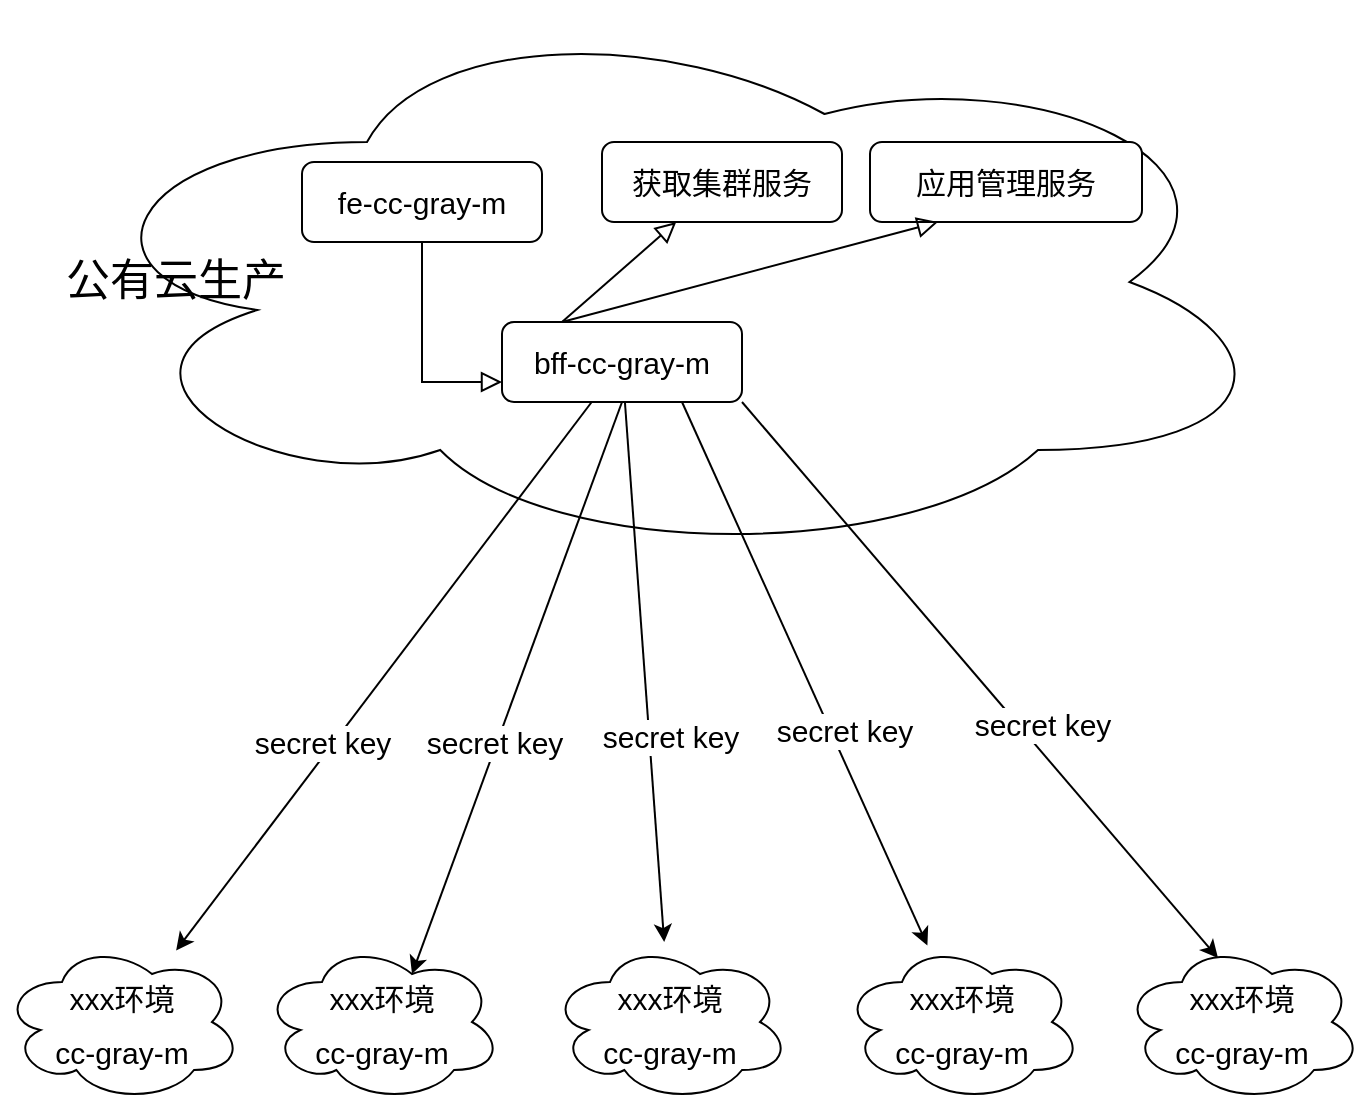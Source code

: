 <mxfile version="20.1.1" type="github">
  <diagram id="C5RBs43oDa-KdzZeNtuy" name="Page-1">
    <mxGraphModel dx="1533" dy="757" grid="1" gridSize="10" guides="1" tooltips="1" connect="1" arrows="1" fold="1" page="1" pageScale="1" pageWidth="827" pageHeight="1169" math="0" shadow="0">
      <root>
        <mxCell id="WIyWlLk6GJQsqaUBKTNV-0" />
        <mxCell id="WIyWlLk6GJQsqaUBKTNV-1" parent="WIyWlLk6GJQsqaUBKTNV-0" />
        <mxCell id="CAyhc8mfx0glXmEoqwEW-2" value="&lt;font style=&quot;font-size: 22px;&quot;&gt;公有云生产&lt;/font&gt;" style="ellipse;shape=cloud;whiteSpace=wrap;html=1;align=left;" vertex="1" parent="WIyWlLk6GJQsqaUBKTNV-1">
          <mxGeometry x="10" y="10" width="610" height="280" as="geometry" />
        </mxCell>
        <mxCell id="WIyWlLk6GJQsqaUBKTNV-2" value="" style="rounded=0;html=1;jettySize=auto;orthogonalLoop=1;fontSize=11;endArrow=block;endFill=0;endSize=8;strokeWidth=1;shadow=0;labelBackgroundColor=none;edgeStyle=orthogonalEdgeStyle;entryX=0;entryY=0.75;entryDx=0;entryDy=0;" parent="WIyWlLk6GJQsqaUBKTNV-1" source="WIyWlLk6GJQsqaUBKTNV-3" target="CAyhc8mfx0glXmEoqwEW-1" edge="1">
          <mxGeometry relative="1" as="geometry">
            <mxPoint x="260" y="260" as="targetPoint" />
            <Array as="points" />
          </mxGeometry>
        </mxCell>
        <mxCell id="WIyWlLk6GJQsqaUBKTNV-3" value="&lt;font style=&quot;font-size: 15px;&quot;&gt;fe-cc-gray-m&lt;/font&gt;" style="rounded=1;whiteSpace=wrap;html=1;fontSize=12;glass=0;strokeWidth=1;shadow=0;" parent="WIyWlLk6GJQsqaUBKTNV-1" vertex="1">
          <mxGeometry x="130" y="90" width="120" height="40" as="geometry" />
        </mxCell>
        <mxCell id="CAyhc8mfx0glXmEoqwEW-12" style="rounded=0;orthogonalLoop=1;jettySize=auto;html=1;fontSize=15;" edge="1" parent="WIyWlLk6GJQsqaUBKTNV-1" source="CAyhc8mfx0glXmEoqwEW-1" target="CAyhc8mfx0glXmEoqwEW-3">
          <mxGeometry relative="1" as="geometry" />
        </mxCell>
        <mxCell id="CAyhc8mfx0glXmEoqwEW-17" value="secret key" style="edgeLabel;html=1;align=center;verticalAlign=middle;resizable=0;points=[];fontSize=15;" vertex="1" connectable="0" parent="CAyhc8mfx0glXmEoqwEW-12">
          <mxGeometry x="0.017" y="-4" relative="1" as="geometry">
            <mxPoint x="-26" y="33" as="offset" />
          </mxGeometry>
        </mxCell>
        <mxCell id="CAyhc8mfx0glXmEoqwEW-13" style="edgeStyle=none;rounded=0;orthogonalLoop=1;jettySize=auto;html=1;exitX=0.5;exitY=1;exitDx=0;exitDy=0;entryX=0.625;entryY=0.2;entryDx=0;entryDy=0;entryPerimeter=0;fontSize=15;" edge="1" parent="WIyWlLk6GJQsqaUBKTNV-1" source="CAyhc8mfx0glXmEoqwEW-1" target="CAyhc8mfx0glXmEoqwEW-7">
          <mxGeometry relative="1" as="geometry" />
        </mxCell>
        <mxCell id="CAyhc8mfx0glXmEoqwEW-18" value="secret key" style="edgeLabel;html=1;align=center;verticalAlign=middle;resizable=0;points=[];fontSize=15;" vertex="1" connectable="0" parent="CAyhc8mfx0glXmEoqwEW-13">
          <mxGeometry x="0.168" y="-3" relative="1" as="geometry">
            <mxPoint y="4" as="offset" />
          </mxGeometry>
        </mxCell>
        <mxCell id="CAyhc8mfx0glXmEoqwEW-14" style="edgeStyle=none;rounded=0;orthogonalLoop=1;jettySize=auto;html=1;fontSize=15;" edge="1" parent="WIyWlLk6GJQsqaUBKTNV-1" source="CAyhc8mfx0glXmEoqwEW-1" target="CAyhc8mfx0glXmEoqwEW-8">
          <mxGeometry relative="1" as="geometry">
            <mxPoint x="520" y="350" as="sourcePoint" />
          </mxGeometry>
        </mxCell>
        <mxCell id="CAyhc8mfx0glXmEoqwEW-19" value="secret key" style="edgeLabel;html=1;align=center;verticalAlign=middle;resizable=0;points=[];fontSize=15;" vertex="1" connectable="0" parent="CAyhc8mfx0glXmEoqwEW-14">
          <mxGeometry x="0.238" y="1" relative="1" as="geometry">
            <mxPoint x="9" as="offset" />
          </mxGeometry>
        </mxCell>
        <mxCell id="CAyhc8mfx0glXmEoqwEW-15" style="edgeStyle=none;rounded=0;orthogonalLoop=1;jettySize=auto;html=1;exitX=0.75;exitY=1;exitDx=0;exitDy=0;fontSize=15;" edge="1" parent="WIyWlLk6GJQsqaUBKTNV-1" source="CAyhc8mfx0glXmEoqwEW-1" target="CAyhc8mfx0glXmEoqwEW-9">
          <mxGeometry relative="1" as="geometry" />
        </mxCell>
        <mxCell id="CAyhc8mfx0glXmEoqwEW-20" value="secret key" style="edgeLabel;html=1;align=center;verticalAlign=middle;resizable=0;points=[];fontSize=15;" vertex="1" connectable="0" parent="CAyhc8mfx0glXmEoqwEW-15">
          <mxGeometry x="0.213" y="2" relative="1" as="geometry">
            <mxPoint x="4" as="offset" />
          </mxGeometry>
        </mxCell>
        <mxCell id="CAyhc8mfx0glXmEoqwEW-16" style="edgeStyle=none;rounded=0;orthogonalLoop=1;jettySize=auto;html=1;exitX=1;exitY=1;exitDx=0;exitDy=0;entryX=0.4;entryY=0.1;entryDx=0;entryDy=0;entryPerimeter=0;fontSize=15;" edge="1" parent="WIyWlLk6GJQsqaUBKTNV-1" source="CAyhc8mfx0glXmEoqwEW-1" target="CAyhc8mfx0glXmEoqwEW-10">
          <mxGeometry relative="1" as="geometry" />
        </mxCell>
        <mxCell id="CAyhc8mfx0glXmEoqwEW-21" value="secret key" style="edgeLabel;html=1;align=center;verticalAlign=middle;resizable=0;points=[];fontSize=15;" vertex="1" connectable="0" parent="CAyhc8mfx0glXmEoqwEW-16">
          <mxGeometry x="0.111" y="2" relative="1" as="geometry">
            <mxPoint x="16" y="7" as="offset" />
          </mxGeometry>
        </mxCell>
        <mxCell id="CAyhc8mfx0glXmEoqwEW-1" value="&lt;font style=&quot;font-size: 15px;&quot;&gt;bff-cc-gray-m&lt;/font&gt;" style="rounded=1;whiteSpace=wrap;html=1;fontSize=12;glass=0;strokeWidth=1;shadow=0;" vertex="1" parent="WIyWlLk6GJQsqaUBKTNV-1">
          <mxGeometry x="230" y="170" width="120" height="40" as="geometry" />
        </mxCell>
        <mxCell id="CAyhc8mfx0glXmEoqwEW-3" value="&lt;font style=&quot;font-size: 15px;&quot;&gt;xxx环境&lt;br&gt;cc-gray-m&lt;/font&gt;" style="ellipse;shape=cloud;whiteSpace=wrap;html=1;fontSize=22;" vertex="1" parent="WIyWlLk6GJQsqaUBKTNV-1">
          <mxGeometry x="-20" y="480" width="120" height="80" as="geometry" />
        </mxCell>
        <mxCell id="CAyhc8mfx0glXmEoqwEW-7" value="&lt;font style=&quot;font-size: 15px;&quot;&gt;xxx环境&lt;br&gt;cc-gray-m&lt;/font&gt;" style="ellipse;shape=cloud;whiteSpace=wrap;html=1;fontSize=22;" vertex="1" parent="WIyWlLk6GJQsqaUBKTNV-1">
          <mxGeometry x="110" y="480" width="120" height="80" as="geometry" />
        </mxCell>
        <mxCell id="CAyhc8mfx0glXmEoqwEW-8" value="&lt;font style=&quot;font-size: 15px;&quot;&gt;xxx环境&lt;br&gt;cc-gray-m&lt;/font&gt;" style="ellipse;shape=cloud;whiteSpace=wrap;html=1;fontSize=22;" vertex="1" parent="WIyWlLk6GJQsqaUBKTNV-1">
          <mxGeometry x="254" y="480" width="120" height="80" as="geometry" />
        </mxCell>
        <mxCell id="CAyhc8mfx0glXmEoqwEW-9" value="&lt;font style=&quot;font-size: 15px;&quot;&gt;xxx环境&lt;br&gt;cc-gray-m&lt;/font&gt;" style="ellipse;shape=cloud;whiteSpace=wrap;html=1;fontSize=22;" vertex="1" parent="WIyWlLk6GJQsqaUBKTNV-1">
          <mxGeometry x="400" y="480" width="120" height="80" as="geometry" />
        </mxCell>
        <mxCell id="CAyhc8mfx0glXmEoqwEW-10" value="&lt;font style=&quot;font-size: 15px;&quot;&gt;xxx环境&lt;br&gt;cc-gray-m&lt;/font&gt;" style="ellipse;shape=cloud;whiteSpace=wrap;html=1;fontSize=22;" vertex="1" parent="WIyWlLk6GJQsqaUBKTNV-1">
          <mxGeometry x="540" y="480" width="120" height="80" as="geometry" />
        </mxCell>
        <mxCell id="CAyhc8mfx0glXmEoqwEW-23" value="&lt;span style=&quot;font-size: 15px;&quot;&gt;获取集群服务&lt;/span&gt;" style="rounded=1;whiteSpace=wrap;html=1;fontSize=12;glass=0;strokeWidth=1;shadow=0;" vertex="1" parent="WIyWlLk6GJQsqaUBKTNV-1">
          <mxGeometry x="280" y="80" width="120" height="40" as="geometry" />
        </mxCell>
        <mxCell id="CAyhc8mfx0glXmEoqwEW-24" value="" style="rounded=0;html=1;jettySize=auto;orthogonalLoop=1;fontSize=11;endArrow=block;endFill=0;endSize=8;strokeWidth=1;shadow=0;labelBackgroundColor=none;exitX=0.25;exitY=0;exitDx=0;exitDy=0;" edge="1" parent="WIyWlLk6GJQsqaUBKTNV-1" source="CAyhc8mfx0glXmEoqwEW-1" target="CAyhc8mfx0glXmEoqwEW-23">
          <mxGeometry relative="1" as="geometry">
            <mxPoint x="220" y="140" as="sourcePoint" />
            <mxPoint x="280" y="210" as="targetPoint" />
          </mxGeometry>
        </mxCell>
        <mxCell id="CAyhc8mfx0glXmEoqwEW-25" value="&lt;span style=&quot;font-size: 15px;&quot;&gt;应用管理服务&lt;/span&gt;" style="rounded=1;whiteSpace=wrap;html=1;fontSize=12;glass=0;strokeWidth=1;shadow=0;" vertex="1" parent="WIyWlLk6GJQsqaUBKTNV-1">
          <mxGeometry x="414" y="80" width="136" height="40" as="geometry" />
        </mxCell>
        <mxCell id="CAyhc8mfx0glXmEoqwEW-27" value="" style="rounded=0;html=1;jettySize=auto;orthogonalLoop=1;fontSize=11;endArrow=block;endFill=0;endSize=8;strokeWidth=1;shadow=0;labelBackgroundColor=none;exitX=0.25;exitY=0;exitDx=0;exitDy=0;entryX=0.25;entryY=1;entryDx=0;entryDy=0;" edge="1" parent="WIyWlLk6GJQsqaUBKTNV-1" source="CAyhc8mfx0glXmEoqwEW-1" target="CAyhc8mfx0glXmEoqwEW-25">
          <mxGeometry relative="1" as="geometry">
            <mxPoint x="260" y="170" as="sourcePoint" />
            <mxPoint x="317.143" y="120" as="targetPoint" />
          </mxGeometry>
        </mxCell>
      </root>
    </mxGraphModel>
  </diagram>
</mxfile>
